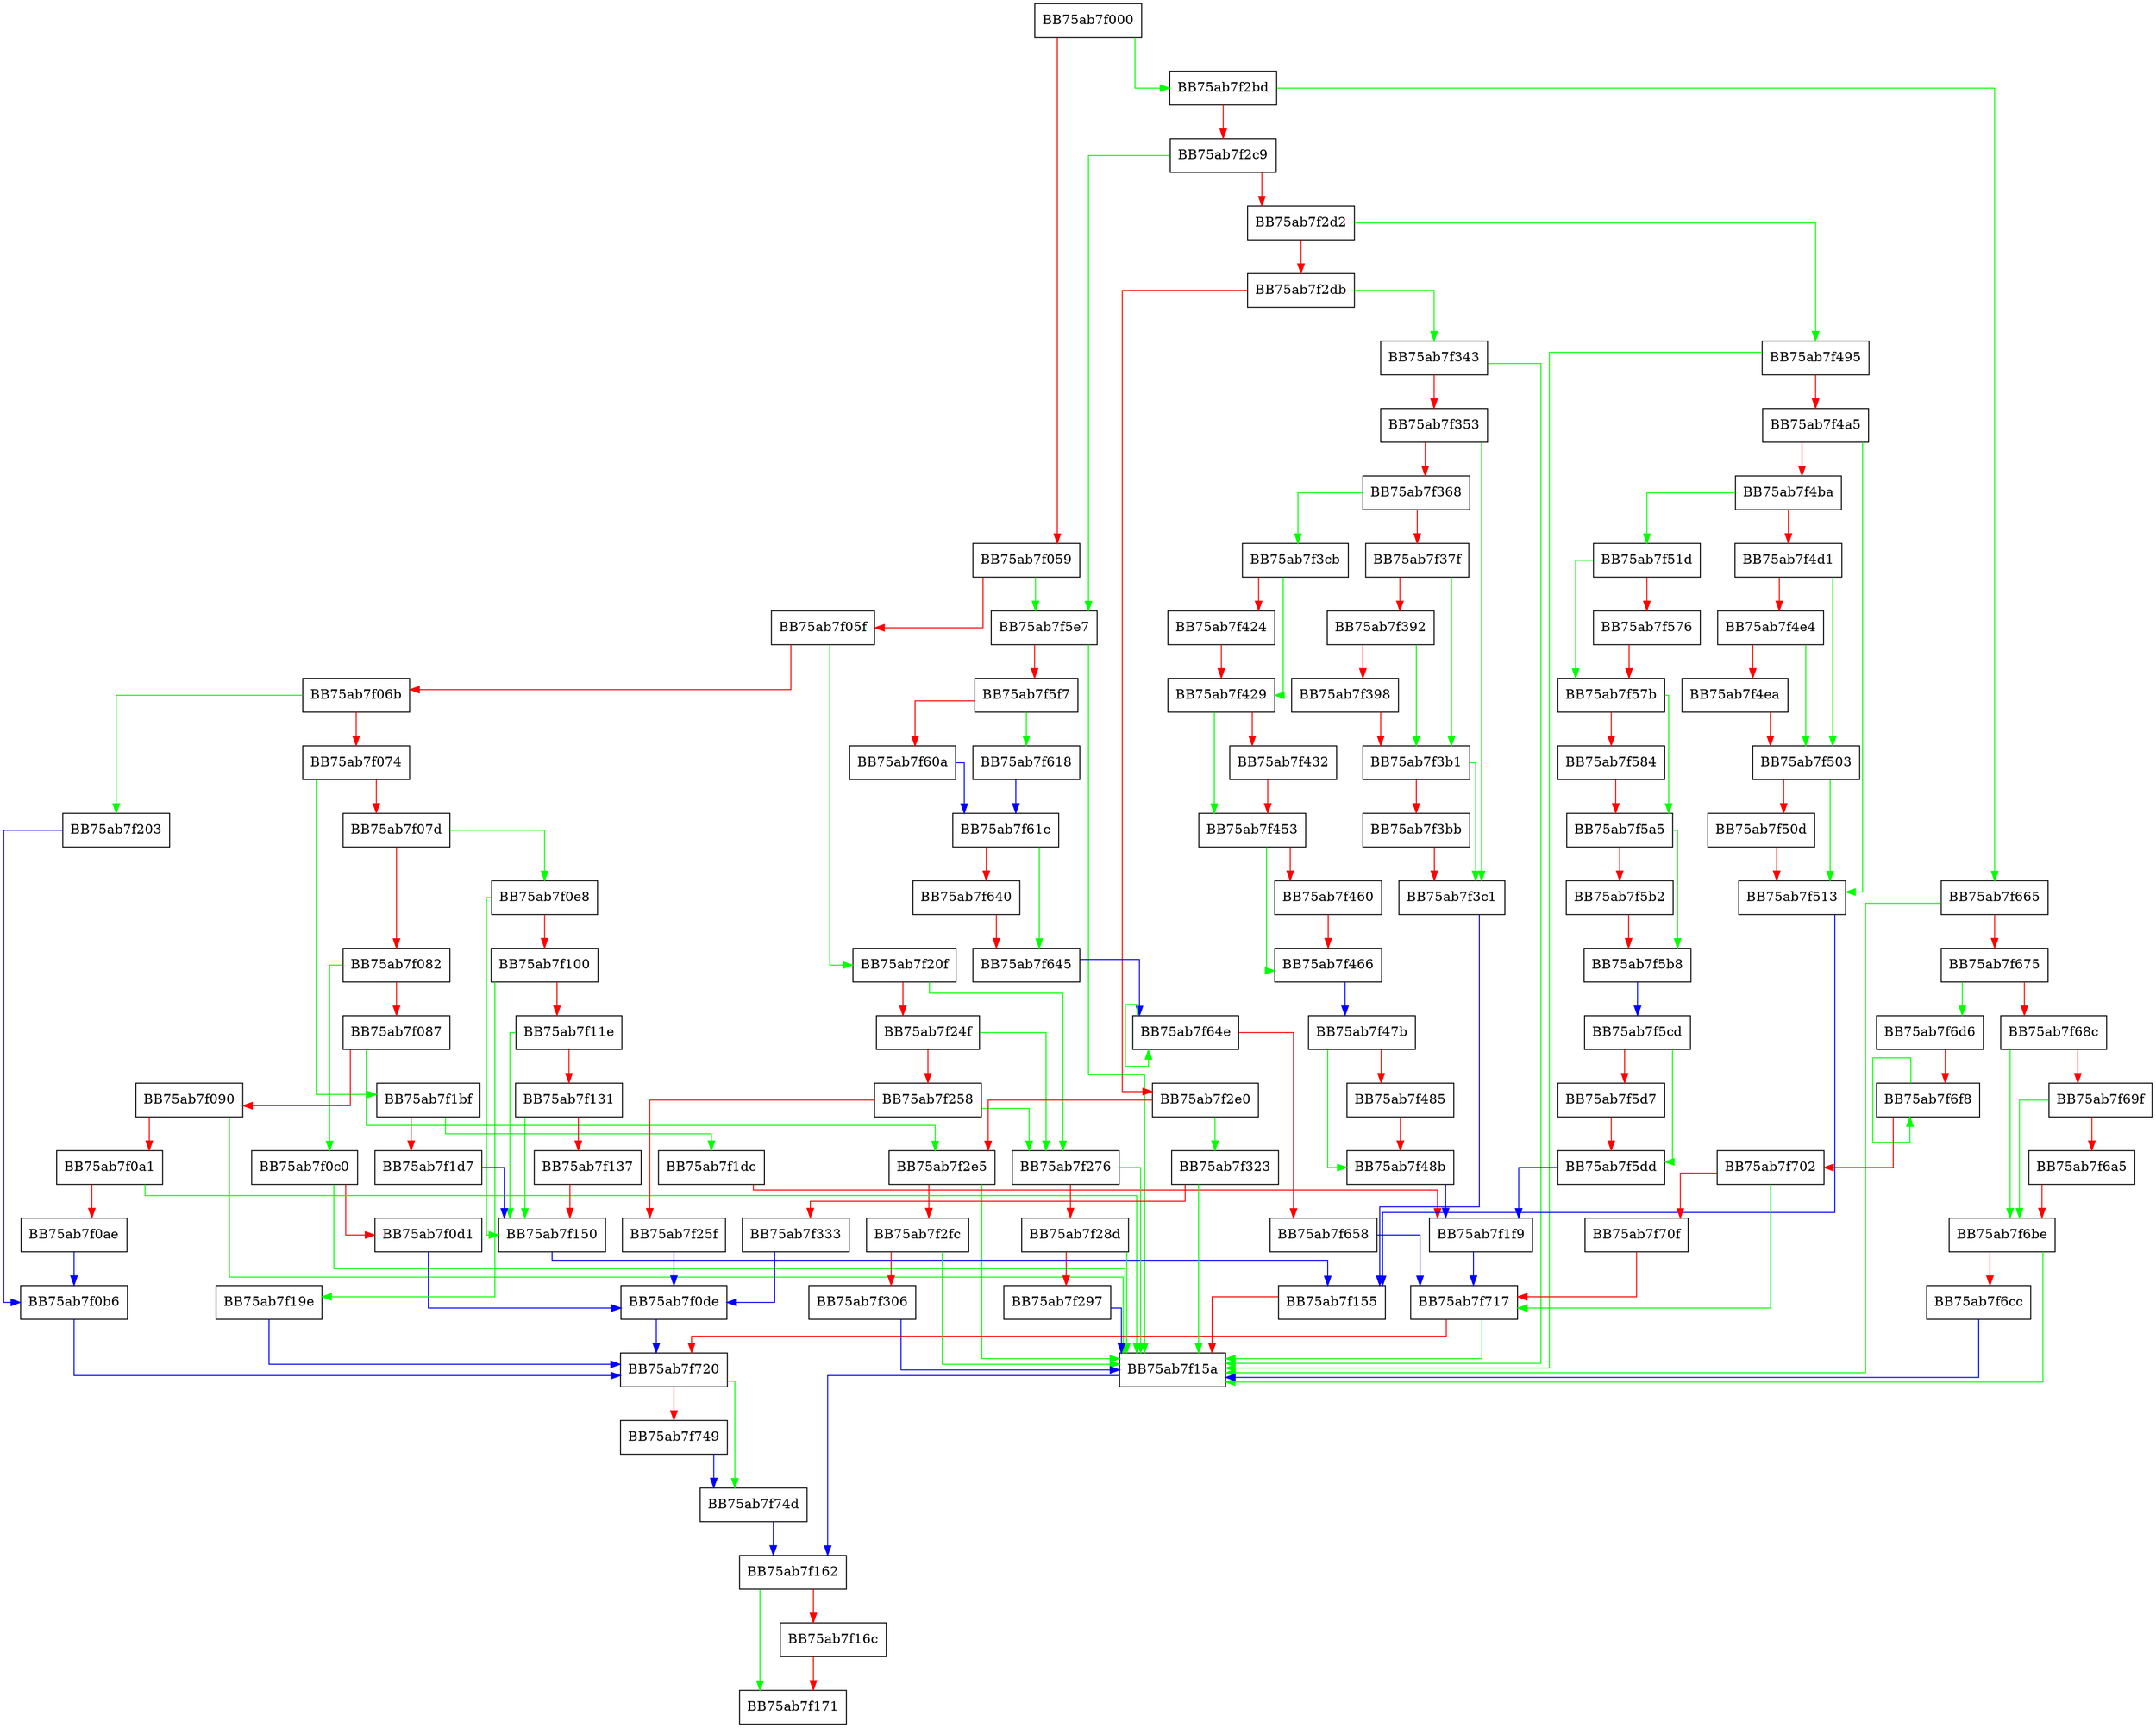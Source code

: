 digraph GetPropertyByType {
  node [shape="box"];
  graph [splines=ortho];
  BB75ab7f000 -> BB75ab7f2bd [color="green"];
  BB75ab7f000 -> BB75ab7f059 [color="red"];
  BB75ab7f059 -> BB75ab7f5e7 [color="green"];
  BB75ab7f059 -> BB75ab7f05f [color="red"];
  BB75ab7f05f -> BB75ab7f20f [color="green"];
  BB75ab7f05f -> BB75ab7f06b [color="red"];
  BB75ab7f06b -> BB75ab7f203 [color="green"];
  BB75ab7f06b -> BB75ab7f074 [color="red"];
  BB75ab7f074 -> BB75ab7f1bf [color="green"];
  BB75ab7f074 -> BB75ab7f07d [color="red"];
  BB75ab7f07d -> BB75ab7f0e8 [color="green"];
  BB75ab7f07d -> BB75ab7f082 [color="red"];
  BB75ab7f082 -> BB75ab7f0c0 [color="green"];
  BB75ab7f082 -> BB75ab7f087 [color="red"];
  BB75ab7f087 -> BB75ab7f2e5 [color="green"];
  BB75ab7f087 -> BB75ab7f090 [color="red"];
  BB75ab7f090 -> BB75ab7f15a [color="green"];
  BB75ab7f090 -> BB75ab7f0a1 [color="red"];
  BB75ab7f0a1 -> BB75ab7f15a [color="green"];
  BB75ab7f0a1 -> BB75ab7f0ae [color="red"];
  BB75ab7f0ae -> BB75ab7f0b6 [color="blue"];
  BB75ab7f0b6 -> BB75ab7f720 [color="blue"];
  BB75ab7f0c0 -> BB75ab7f15a [color="green"];
  BB75ab7f0c0 -> BB75ab7f0d1 [color="red"];
  BB75ab7f0d1 -> BB75ab7f0de [color="blue"];
  BB75ab7f0de -> BB75ab7f720 [color="blue"];
  BB75ab7f0e8 -> BB75ab7f150 [color="green"];
  BB75ab7f0e8 -> BB75ab7f100 [color="red"];
  BB75ab7f100 -> BB75ab7f19e [color="green"];
  BB75ab7f100 -> BB75ab7f11e [color="red"];
  BB75ab7f11e -> BB75ab7f150 [color="green"];
  BB75ab7f11e -> BB75ab7f131 [color="red"];
  BB75ab7f131 -> BB75ab7f150 [color="green"];
  BB75ab7f131 -> BB75ab7f137 [color="red"];
  BB75ab7f137 -> BB75ab7f150 [color="red"];
  BB75ab7f150 -> BB75ab7f155 [color="blue"];
  BB75ab7f155 -> BB75ab7f15a [color="red"];
  BB75ab7f15a -> BB75ab7f162 [color="blue"];
  BB75ab7f162 -> BB75ab7f171 [color="green"];
  BB75ab7f162 -> BB75ab7f16c [color="red"];
  BB75ab7f16c -> BB75ab7f171 [color="red"];
  BB75ab7f19e -> BB75ab7f720 [color="blue"];
  BB75ab7f1bf -> BB75ab7f1dc [color="green"];
  BB75ab7f1bf -> BB75ab7f1d7 [color="red"];
  BB75ab7f1d7 -> BB75ab7f150 [color="blue"];
  BB75ab7f1dc -> BB75ab7f1f9 [color="red"];
  BB75ab7f1f9 -> BB75ab7f717 [color="blue"];
  BB75ab7f203 -> BB75ab7f0b6 [color="blue"];
  BB75ab7f20f -> BB75ab7f276 [color="green"];
  BB75ab7f20f -> BB75ab7f24f [color="red"];
  BB75ab7f24f -> BB75ab7f276 [color="green"];
  BB75ab7f24f -> BB75ab7f258 [color="red"];
  BB75ab7f258 -> BB75ab7f276 [color="green"];
  BB75ab7f258 -> BB75ab7f25f [color="red"];
  BB75ab7f25f -> BB75ab7f0de [color="blue"];
  BB75ab7f276 -> BB75ab7f15a [color="green"];
  BB75ab7f276 -> BB75ab7f28d [color="red"];
  BB75ab7f28d -> BB75ab7f15a [color="green"];
  BB75ab7f28d -> BB75ab7f297 [color="red"];
  BB75ab7f297 -> BB75ab7f15a [color="blue"];
  BB75ab7f2bd -> BB75ab7f665 [color="green"];
  BB75ab7f2bd -> BB75ab7f2c9 [color="red"];
  BB75ab7f2c9 -> BB75ab7f5e7 [color="green"];
  BB75ab7f2c9 -> BB75ab7f2d2 [color="red"];
  BB75ab7f2d2 -> BB75ab7f495 [color="green"];
  BB75ab7f2d2 -> BB75ab7f2db [color="red"];
  BB75ab7f2db -> BB75ab7f343 [color="green"];
  BB75ab7f2db -> BB75ab7f2e0 [color="red"];
  BB75ab7f2e0 -> BB75ab7f323 [color="green"];
  BB75ab7f2e0 -> BB75ab7f2e5 [color="red"];
  BB75ab7f2e5 -> BB75ab7f15a [color="green"];
  BB75ab7f2e5 -> BB75ab7f2fc [color="red"];
  BB75ab7f2fc -> BB75ab7f15a [color="green"];
  BB75ab7f2fc -> BB75ab7f306 [color="red"];
  BB75ab7f306 -> BB75ab7f15a [color="blue"];
  BB75ab7f323 -> BB75ab7f15a [color="green"];
  BB75ab7f323 -> BB75ab7f333 [color="red"];
  BB75ab7f333 -> BB75ab7f0de [color="blue"];
  BB75ab7f343 -> BB75ab7f15a [color="green"];
  BB75ab7f343 -> BB75ab7f353 [color="red"];
  BB75ab7f353 -> BB75ab7f3c1 [color="green"];
  BB75ab7f353 -> BB75ab7f368 [color="red"];
  BB75ab7f368 -> BB75ab7f3cb [color="green"];
  BB75ab7f368 -> BB75ab7f37f [color="red"];
  BB75ab7f37f -> BB75ab7f3b1 [color="green"];
  BB75ab7f37f -> BB75ab7f392 [color="red"];
  BB75ab7f392 -> BB75ab7f3b1 [color="green"];
  BB75ab7f392 -> BB75ab7f398 [color="red"];
  BB75ab7f398 -> BB75ab7f3b1 [color="red"];
  BB75ab7f3b1 -> BB75ab7f3c1 [color="green"];
  BB75ab7f3b1 -> BB75ab7f3bb [color="red"];
  BB75ab7f3bb -> BB75ab7f3c1 [color="red"];
  BB75ab7f3c1 -> BB75ab7f155 [color="blue"];
  BB75ab7f3cb -> BB75ab7f429 [color="green"];
  BB75ab7f3cb -> BB75ab7f424 [color="red"];
  BB75ab7f424 -> BB75ab7f429 [color="red"];
  BB75ab7f429 -> BB75ab7f453 [color="green"];
  BB75ab7f429 -> BB75ab7f432 [color="red"];
  BB75ab7f432 -> BB75ab7f453 [color="red"];
  BB75ab7f453 -> BB75ab7f466 [color="green"];
  BB75ab7f453 -> BB75ab7f460 [color="red"];
  BB75ab7f460 -> BB75ab7f466 [color="red"];
  BB75ab7f466 -> BB75ab7f47b [color="blue"];
  BB75ab7f47b -> BB75ab7f48b [color="green"];
  BB75ab7f47b -> BB75ab7f485 [color="red"];
  BB75ab7f485 -> BB75ab7f48b [color="red"];
  BB75ab7f48b -> BB75ab7f1f9 [color="blue"];
  BB75ab7f495 -> BB75ab7f15a [color="green"];
  BB75ab7f495 -> BB75ab7f4a5 [color="red"];
  BB75ab7f4a5 -> BB75ab7f513 [color="green"];
  BB75ab7f4a5 -> BB75ab7f4ba [color="red"];
  BB75ab7f4ba -> BB75ab7f51d [color="green"];
  BB75ab7f4ba -> BB75ab7f4d1 [color="red"];
  BB75ab7f4d1 -> BB75ab7f503 [color="green"];
  BB75ab7f4d1 -> BB75ab7f4e4 [color="red"];
  BB75ab7f4e4 -> BB75ab7f503 [color="green"];
  BB75ab7f4e4 -> BB75ab7f4ea [color="red"];
  BB75ab7f4ea -> BB75ab7f503 [color="red"];
  BB75ab7f503 -> BB75ab7f513 [color="green"];
  BB75ab7f503 -> BB75ab7f50d [color="red"];
  BB75ab7f50d -> BB75ab7f513 [color="red"];
  BB75ab7f513 -> BB75ab7f155 [color="blue"];
  BB75ab7f51d -> BB75ab7f57b [color="green"];
  BB75ab7f51d -> BB75ab7f576 [color="red"];
  BB75ab7f576 -> BB75ab7f57b [color="red"];
  BB75ab7f57b -> BB75ab7f5a5 [color="green"];
  BB75ab7f57b -> BB75ab7f584 [color="red"];
  BB75ab7f584 -> BB75ab7f5a5 [color="red"];
  BB75ab7f5a5 -> BB75ab7f5b8 [color="green"];
  BB75ab7f5a5 -> BB75ab7f5b2 [color="red"];
  BB75ab7f5b2 -> BB75ab7f5b8 [color="red"];
  BB75ab7f5b8 -> BB75ab7f5cd [color="blue"];
  BB75ab7f5cd -> BB75ab7f5dd [color="green"];
  BB75ab7f5cd -> BB75ab7f5d7 [color="red"];
  BB75ab7f5d7 -> BB75ab7f5dd [color="red"];
  BB75ab7f5dd -> BB75ab7f1f9 [color="blue"];
  BB75ab7f5e7 -> BB75ab7f15a [color="green"];
  BB75ab7f5e7 -> BB75ab7f5f7 [color="red"];
  BB75ab7f5f7 -> BB75ab7f618 [color="green"];
  BB75ab7f5f7 -> BB75ab7f60a [color="red"];
  BB75ab7f60a -> BB75ab7f61c [color="blue"];
  BB75ab7f618 -> BB75ab7f61c [color="blue"];
  BB75ab7f61c -> BB75ab7f645 [color="green"];
  BB75ab7f61c -> BB75ab7f640 [color="red"];
  BB75ab7f640 -> BB75ab7f645 [color="red"];
  BB75ab7f645 -> BB75ab7f64e [color="blue"];
  BB75ab7f64e -> BB75ab7f64e [color="green"];
  BB75ab7f64e -> BB75ab7f658 [color="red"];
  BB75ab7f658 -> BB75ab7f717 [color="blue"];
  BB75ab7f665 -> BB75ab7f15a [color="green"];
  BB75ab7f665 -> BB75ab7f675 [color="red"];
  BB75ab7f675 -> BB75ab7f6d6 [color="green"];
  BB75ab7f675 -> BB75ab7f68c [color="red"];
  BB75ab7f68c -> BB75ab7f6be [color="green"];
  BB75ab7f68c -> BB75ab7f69f [color="red"];
  BB75ab7f69f -> BB75ab7f6be [color="green"];
  BB75ab7f69f -> BB75ab7f6a5 [color="red"];
  BB75ab7f6a5 -> BB75ab7f6be [color="red"];
  BB75ab7f6be -> BB75ab7f15a [color="green"];
  BB75ab7f6be -> BB75ab7f6cc [color="red"];
  BB75ab7f6cc -> BB75ab7f15a [color="blue"];
  BB75ab7f6d6 -> BB75ab7f6f8 [color="red"];
  BB75ab7f6f8 -> BB75ab7f6f8 [color="green"];
  BB75ab7f6f8 -> BB75ab7f702 [color="red"];
  BB75ab7f702 -> BB75ab7f717 [color="green"];
  BB75ab7f702 -> BB75ab7f70f [color="red"];
  BB75ab7f70f -> BB75ab7f717 [color="red"];
  BB75ab7f717 -> BB75ab7f15a [color="green"];
  BB75ab7f717 -> BB75ab7f720 [color="red"];
  BB75ab7f720 -> BB75ab7f74d [color="green"];
  BB75ab7f720 -> BB75ab7f749 [color="red"];
  BB75ab7f749 -> BB75ab7f74d [color="blue"];
  BB75ab7f74d -> BB75ab7f162 [color="blue"];
}